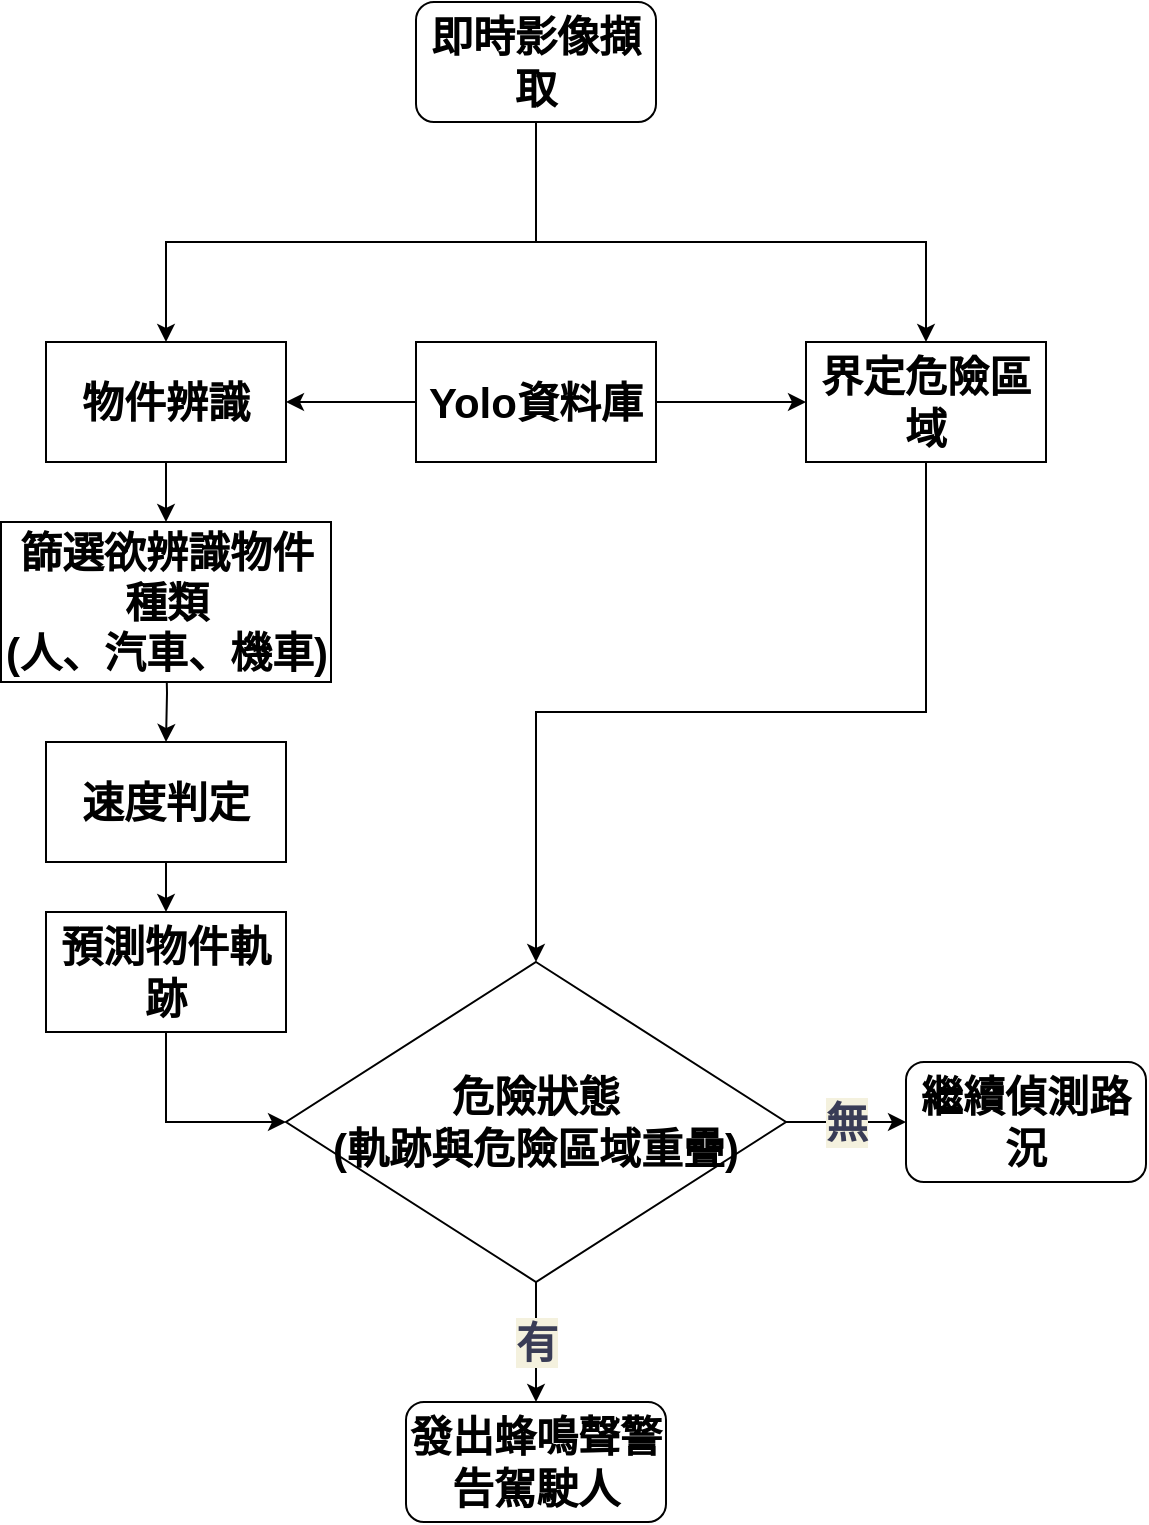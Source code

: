 <mxfile version="20.7.4" type="google"><diagram id="C5RBs43oDa-KdzZeNtuy" name="Page-1"><mxGraphModel grid="1" page="1" gridSize="10" guides="1" tooltips="1" connect="1" arrows="1" fold="1" pageScale="1" pageWidth="827" pageHeight="1169" math="0" shadow="0"><root><mxCell id="WIyWlLk6GJQsqaUBKTNV-0"/><mxCell id="WIyWlLk6GJQsqaUBKTNV-1" parent="WIyWlLk6GJQsqaUBKTNV-0"/><mxCell id="ieszjfv5Z3alqD4BreHU-21" style="edgeStyle=orthogonalEdgeStyle;rounded=0;orthogonalLoop=1;jettySize=auto;html=1;exitX=0.5;exitY=1;exitDx=0;exitDy=0;labelBackgroundColor=#F4F1DE;fontColor=#393C56;entryX=0.5;entryY=0;entryDx=0;entryDy=0;fontSize=21;" edge="1" parent="WIyWlLk6GJQsqaUBKTNV-1" source="ieszjfv5Z3alqD4BreHU-3" target="ieszjfv5Z3alqD4BreHU-7"><mxGeometry relative="1" as="geometry"><mxPoint x="200" y="330" as="targetPoint"/></mxGeometry></mxCell><mxCell id="ieszjfv5Z3alqD4BreHU-3" value="&lt;font style=&quot;font-size: 21px;&quot;&gt;&lt;b style=&quot;font-size: 21px;&quot;&gt;物件辨識&lt;/b&gt;&lt;/font&gt;" style="rounded=0;whiteSpace=wrap;html=1;flipH=0;fontSize=21;" vertex="1" parent="WIyWlLk6GJQsqaUBKTNV-1"><mxGeometry x="140" y="240" width="120" height="60" as="geometry"/></mxCell><mxCell id="ieszjfv5Z3alqD4BreHU-19" style="edgeStyle=orthogonalEdgeStyle;rounded=0;orthogonalLoop=1;jettySize=auto;html=1;exitX=0.5;exitY=1;exitDx=0;exitDy=0;entryX=0.5;entryY=0;entryDx=0;entryDy=0;labelBackgroundColor=#F4F1DE;fontColor=#393C56;fontSize=21;" edge="1" parent="WIyWlLk6GJQsqaUBKTNV-1" source="ieszjfv5Z3alqD4BreHU-4" target="ieszjfv5Z3alqD4BreHU-3"><mxGeometry relative="1" as="geometry"><Array as="points"><mxPoint x="385" y="190"/><mxPoint x="200" y="190"/></Array></mxGeometry></mxCell><mxCell id="jKrY0Tm1A5yyUWRTDzSj-0" style="edgeStyle=orthogonalEdgeStyle;rounded=0;orthogonalLoop=1;jettySize=auto;html=1;entryX=0.5;entryY=0;entryDx=0;entryDy=0;labelBackgroundColor=#F4F1DE;fontColor=#393C56;fontSize=21;" edge="1" parent="WIyWlLk6GJQsqaUBKTNV-1" source="ieszjfv5Z3alqD4BreHU-4" target="ieszjfv5Z3alqD4BreHU-10"><mxGeometry relative="1" as="geometry"><mxPoint x="580" y="230" as="targetPoint"/><Array as="points"><mxPoint x="385" y="190"/><mxPoint x="580" y="190"/></Array></mxGeometry></mxCell><mxCell id="ieszjfv5Z3alqD4BreHU-4" value="&lt;font style=&quot;font-size: 21px;&quot;&gt;&lt;b style=&quot;font-size: 21px;&quot;&gt;即時影像擷取&lt;/b&gt;&lt;/font&gt;" style="rounded=1;whiteSpace=wrap;html=1;fontFamily=Helvetica;fontSize=21;align=center;" vertex="1" parent="WIyWlLk6GJQsqaUBKTNV-1"><mxGeometry x="325" y="70" width="120" height="60" as="geometry"/></mxCell><mxCell id="ieszjfv5Z3alqD4BreHU-25" style="edgeStyle=orthogonalEdgeStyle;rounded=0;orthogonalLoop=1;jettySize=auto;html=1;exitX=0;exitY=0.5;exitDx=0;exitDy=0;entryX=1;entryY=0.5;entryDx=0;entryDy=0;labelBackgroundColor=#F4F1DE;fontColor=#393C56;fontSize=21;" edge="1" parent="WIyWlLk6GJQsqaUBKTNV-1" source="ieszjfv5Z3alqD4BreHU-5" target="ieszjfv5Z3alqD4BreHU-3"><mxGeometry relative="1" as="geometry"/></mxCell><mxCell id="ieszjfv5Z3alqD4BreHU-26" style="edgeStyle=orthogonalEdgeStyle;rounded=0;orthogonalLoop=1;jettySize=auto;html=1;exitX=1;exitY=0.5;exitDx=0;exitDy=0;entryX=0;entryY=0.5;entryDx=0;entryDy=0;labelBackgroundColor=#F4F1DE;fontColor=#393C56;fontSize=21;" edge="1" parent="WIyWlLk6GJQsqaUBKTNV-1" source="ieszjfv5Z3alqD4BreHU-5" target="ieszjfv5Z3alqD4BreHU-10"><mxGeometry relative="1" as="geometry"/></mxCell><mxCell id="ieszjfv5Z3alqD4BreHU-5" value="&lt;font style=&quot;font-size: 21px;&quot;&gt;&lt;b style=&quot;font-size: 21px;&quot;&gt;Yolo資料庫&lt;/b&gt;&lt;/font&gt;" style="rounded=0;whiteSpace=wrap;html=1;flipH=1;fontSize=21;" vertex="1" parent="WIyWlLk6GJQsqaUBKTNV-1"><mxGeometry x="325" y="240" width="120" height="60" as="geometry"/></mxCell><mxCell id="jKrY0Tm1A5yyUWRTDzSj-6" style="edgeStyle=orthogonalEdgeStyle;rounded=0;orthogonalLoop=1;jettySize=auto;html=1;exitX=0.5;exitY=1;exitDx=0;exitDy=0;entryX=0;entryY=0.5;entryDx=0;entryDy=0;labelBackgroundColor=#F4F1DE;fontColor=#393C56;fontSize=21;" edge="1" parent="WIyWlLk6GJQsqaUBKTNV-1" source="ieszjfv5Z3alqD4BreHU-6" target="ieszjfv5Z3alqD4BreHU-11"><mxGeometry relative="1" as="geometry"/></mxCell><mxCell id="ieszjfv5Z3alqD4BreHU-6" value="&lt;font style=&quot;font-size: 21px;&quot;&gt;&lt;b style=&quot;font-size: 21px;&quot;&gt;預測物件軌跡&lt;/b&gt;&lt;/font&gt;" style="rounded=0;whiteSpace=wrap;html=1;flipH=0;fontSize=21;" vertex="1" parent="WIyWlLk6GJQsqaUBKTNV-1"><mxGeometry x="140" y="525" width="120" height="60" as="geometry"/></mxCell><mxCell id="ieszjfv5Z3alqD4BreHU-22" style="edgeStyle=orthogonalEdgeStyle;rounded=0;orthogonalLoop=1;jettySize=auto;html=1;exitX=0.5;exitY=1;exitDx=0;exitDy=0;entryX=0.5;entryY=0;entryDx=0;entryDy=0;labelBackgroundColor=#F4F1DE;fontColor=#393C56;fontSize=21;" edge="1" parent="WIyWlLk6GJQsqaUBKTNV-1" target="ieszjfv5Z3alqD4BreHU-8"><mxGeometry relative="1" as="geometry"><mxPoint x="200" y="390" as="sourcePoint"/></mxGeometry></mxCell><mxCell id="ieszjfv5Z3alqD4BreHU-7" value="&lt;font style=&quot;font-size: 21px;&quot;&gt;&lt;b style=&quot;font-size: 21px;&quot;&gt;篩選欲辨識物件種類&lt;br style=&quot;font-size: 21px;&quot;&gt;(人、汽車、機車)&lt;/b&gt;&lt;/font&gt;" style="rounded=0;whiteSpace=wrap;html=1;flipH=0;fontSize=21;" vertex="1" parent="WIyWlLk6GJQsqaUBKTNV-1"><mxGeometry x="117.5" y="330" width="165" height="80" as="geometry"/></mxCell><mxCell id="ieszjfv5Z3alqD4BreHU-23" style="edgeStyle=orthogonalEdgeStyle;rounded=0;orthogonalLoop=1;jettySize=auto;html=1;entryX=0.5;entryY=0;entryDx=0;entryDy=0;labelBackgroundColor=#F4F1DE;fontColor=#393C56;fontSize=21;" edge="1" parent="WIyWlLk6GJQsqaUBKTNV-1" source="ieszjfv5Z3alqD4BreHU-8" target="ieszjfv5Z3alqD4BreHU-6"><mxGeometry relative="1" as="geometry"/></mxCell><mxCell id="ieszjfv5Z3alqD4BreHU-8" value="&lt;font style=&quot;font-size: 21px;&quot;&gt;&lt;b style=&quot;font-size: 21px;&quot;&gt;速度判定&lt;/b&gt;&lt;/font&gt;" style="rounded=0;whiteSpace=wrap;html=1;flipH=0;fontSize=21;" vertex="1" parent="WIyWlLk6GJQsqaUBKTNV-1"><mxGeometry x="140" y="440" width="120" height="60" as="geometry"/></mxCell><mxCell id="ieszjfv5Z3alqD4BreHU-9" value="&lt;font style=&quot;font-size: 21px;&quot;&gt;&lt;b style=&quot;font-size: 21px;&quot;&gt;發出蜂鳴聲警告駕駛人&lt;/b&gt;&lt;/font&gt;" style="rounded=1;whiteSpace=wrap;html=1;fontFamily=Helvetica;fontSize=21;align=center;" vertex="1" parent="WIyWlLk6GJQsqaUBKTNV-1"><mxGeometry x="320" y="770" width="130" height="60" as="geometry"/></mxCell><mxCell id="ieszjfv5Z3alqD4BreHU-16" style="edgeStyle=orthogonalEdgeStyle;rounded=0;orthogonalLoop=1;jettySize=auto;html=1;exitX=0.5;exitY=1;exitDx=0;exitDy=0;labelBackgroundColor=#F4F1DE;fontColor=#393C56;fontSize=21;" edge="1" parent="WIyWlLk6GJQsqaUBKTNV-1" source="ieszjfv5Z3alqD4BreHU-10" target="ieszjfv5Z3alqD4BreHU-11"><mxGeometry relative="1" as="geometry"/></mxCell><mxCell id="ieszjfv5Z3alqD4BreHU-10" value="&lt;font style=&quot;font-size: 21px;&quot;&gt;&lt;b style=&quot;font-size: 21px;&quot;&gt;界定危險區域&lt;/b&gt;&lt;/font&gt;" style="rounded=0;whiteSpace=wrap;html=1;fontSize=21;" vertex="1" parent="WIyWlLk6GJQsqaUBKTNV-1"><mxGeometry x="520" y="240" width="120" height="60" as="geometry"/></mxCell><UserObject label="&lt;font style=&quot;font-size: 21px;&quot;&gt;無&lt;/font&gt;" id="jKrY0Tm1A5yyUWRTDzSj-9"><mxCell style="edgeStyle=orthogonalEdgeStyle;rounded=0;orthogonalLoop=1;jettySize=auto;html=1;exitX=1;exitY=0.5;exitDx=0;exitDy=0;entryX=0;entryY=0.5;entryDx=0;entryDy=0;labelBackgroundColor=#F4F1DE;fontColor=#393C56;fontSize=21;fontStyle=1" edge="1" parent="WIyWlLk6GJQsqaUBKTNV-1" source="ieszjfv5Z3alqD4BreHU-11" target="ieszjfv5Z3alqD4BreHU-14"><mxGeometry relative="1" as="geometry"/></mxCell></UserObject><mxCell id="jKrY0Tm1A5yyUWRTDzSj-10" value="&lt;font style=&quot;font-size: 21px;&quot;&gt;有&lt;/font&gt;" style="edgeStyle=orthogonalEdgeStyle;rounded=0;orthogonalLoop=1;jettySize=auto;html=1;exitX=0.5;exitY=1;exitDx=0;exitDy=0;entryX=0.5;entryY=0;entryDx=0;entryDy=0;labelBackgroundColor=#F4F1DE;fontColor=#393C56;fontSize=21;fontStyle=1" edge="1" parent="WIyWlLk6GJQsqaUBKTNV-1" source="ieszjfv5Z3alqD4BreHU-11" target="ieszjfv5Z3alqD4BreHU-9"><mxGeometry relative="1" as="geometry"/></mxCell><mxCell id="ieszjfv5Z3alqD4BreHU-11" value="&lt;font style=&quot;font-size: 21px;&quot;&gt;&lt;b style=&quot;font-size: 21px;&quot;&gt;危險狀態&lt;br style=&quot;font-size: 21px;&quot;&gt;(軌跡與危險區域重疊)&lt;/b&gt;&lt;/font&gt;" style="rhombus;whiteSpace=wrap;html=1;fontFamily=Helvetica;fontSize=21;align=center;" vertex="1" parent="WIyWlLk6GJQsqaUBKTNV-1"><mxGeometry x="260" y="550" width="250" height="160" as="geometry"/></mxCell><mxCell id="ieszjfv5Z3alqD4BreHU-14" value="&lt;font style=&quot;font-size: 21px;&quot;&gt;&lt;b style=&quot;font-size: 21px;&quot;&gt;繼續偵測路況&lt;/b&gt;&lt;/font&gt;" style="rounded=1;whiteSpace=wrap;html=1;fontFamily=Helvetica;fontSize=21;align=center;" vertex="1" parent="WIyWlLk6GJQsqaUBKTNV-1"><mxGeometry x="570" y="600" width="120" height="60" as="geometry"/></mxCell></root></mxGraphModel></diagram></mxfile>